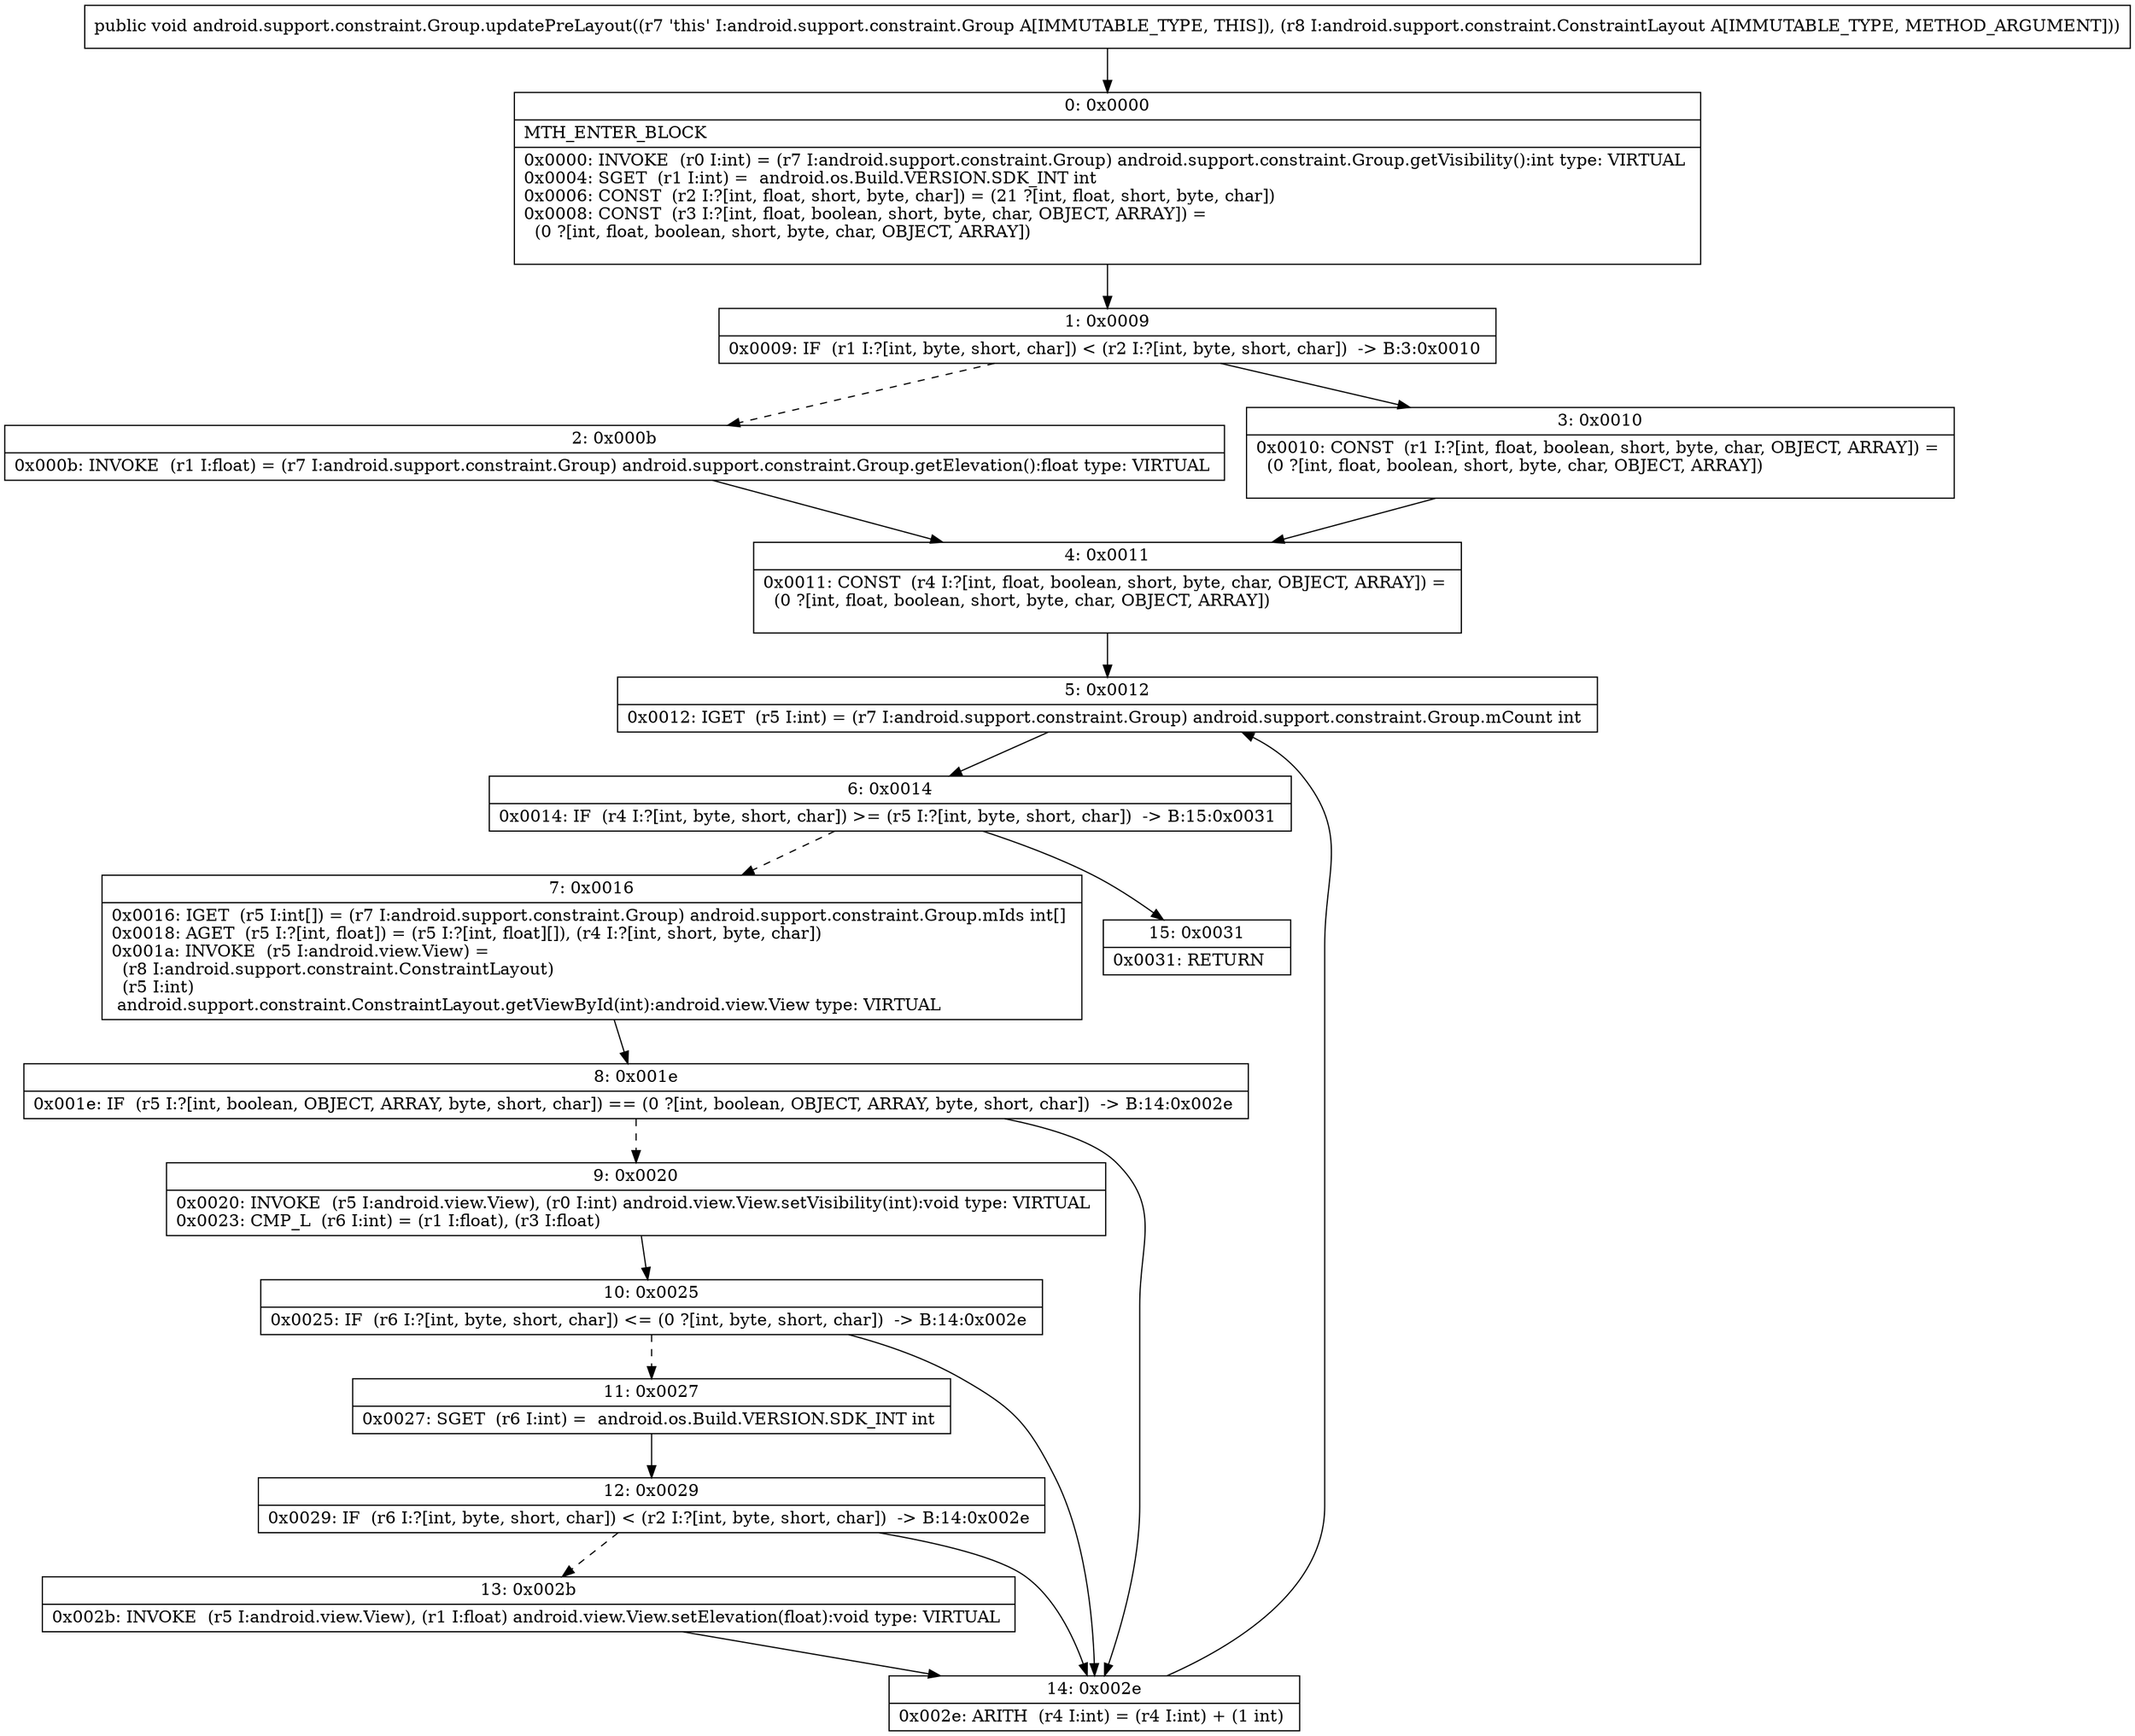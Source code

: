 digraph "CFG forandroid.support.constraint.Group.updatePreLayout(Landroid\/support\/constraint\/ConstraintLayout;)V" {
Node_0 [shape=record,label="{0\:\ 0x0000|MTH_ENTER_BLOCK\l|0x0000: INVOKE  (r0 I:int) = (r7 I:android.support.constraint.Group) android.support.constraint.Group.getVisibility():int type: VIRTUAL \l0x0004: SGET  (r1 I:int) =  android.os.Build.VERSION.SDK_INT int \l0x0006: CONST  (r2 I:?[int, float, short, byte, char]) = (21 ?[int, float, short, byte, char]) \l0x0008: CONST  (r3 I:?[int, float, boolean, short, byte, char, OBJECT, ARRAY]) = \l  (0 ?[int, float, boolean, short, byte, char, OBJECT, ARRAY])\l \l}"];
Node_1 [shape=record,label="{1\:\ 0x0009|0x0009: IF  (r1 I:?[int, byte, short, char]) \< (r2 I:?[int, byte, short, char])  \-\> B:3:0x0010 \l}"];
Node_2 [shape=record,label="{2\:\ 0x000b|0x000b: INVOKE  (r1 I:float) = (r7 I:android.support.constraint.Group) android.support.constraint.Group.getElevation():float type: VIRTUAL \l}"];
Node_3 [shape=record,label="{3\:\ 0x0010|0x0010: CONST  (r1 I:?[int, float, boolean, short, byte, char, OBJECT, ARRAY]) = \l  (0 ?[int, float, boolean, short, byte, char, OBJECT, ARRAY])\l \l}"];
Node_4 [shape=record,label="{4\:\ 0x0011|0x0011: CONST  (r4 I:?[int, float, boolean, short, byte, char, OBJECT, ARRAY]) = \l  (0 ?[int, float, boolean, short, byte, char, OBJECT, ARRAY])\l \l}"];
Node_5 [shape=record,label="{5\:\ 0x0012|0x0012: IGET  (r5 I:int) = (r7 I:android.support.constraint.Group) android.support.constraint.Group.mCount int \l}"];
Node_6 [shape=record,label="{6\:\ 0x0014|0x0014: IF  (r4 I:?[int, byte, short, char]) \>= (r5 I:?[int, byte, short, char])  \-\> B:15:0x0031 \l}"];
Node_7 [shape=record,label="{7\:\ 0x0016|0x0016: IGET  (r5 I:int[]) = (r7 I:android.support.constraint.Group) android.support.constraint.Group.mIds int[] \l0x0018: AGET  (r5 I:?[int, float]) = (r5 I:?[int, float][]), (r4 I:?[int, short, byte, char]) \l0x001a: INVOKE  (r5 I:android.view.View) = \l  (r8 I:android.support.constraint.ConstraintLayout)\l  (r5 I:int)\l android.support.constraint.ConstraintLayout.getViewById(int):android.view.View type: VIRTUAL \l}"];
Node_8 [shape=record,label="{8\:\ 0x001e|0x001e: IF  (r5 I:?[int, boolean, OBJECT, ARRAY, byte, short, char]) == (0 ?[int, boolean, OBJECT, ARRAY, byte, short, char])  \-\> B:14:0x002e \l}"];
Node_9 [shape=record,label="{9\:\ 0x0020|0x0020: INVOKE  (r5 I:android.view.View), (r0 I:int) android.view.View.setVisibility(int):void type: VIRTUAL \l0x0023: CMP_L  (r6 I:int) = (r1 I:float), (r3 I:float) \l}"];
Node_10 [shape=record,label="{10\:\ 0x0025|0x0025: IF  (r6 I:?[int, byte, short, char]) \<= (0 ?[int, byte, short, char])  \-\> B:14:0x002e \l}"];
Node_11 [shape=record,label="{11\:\ 0x0027|0x0027: SGET  (r6 I:int) =  android.os.Build.VERSION.SDK_INT int \l}"];
Node_12 [shape=record,label="{12\:\ 0x0029|0x0029: IF  (r6 I:?[int, byte, short, char]) \< (r2 I:?[int, byte, short, char])  \-\> B:14:0x002e \l}"];
Node_13 [shape=record,label="{13\:\ 0x002b|0x002b: INVOKE  (r5 I:android.view.View), (r1 I:float) android.view.View.setElevation(float):void type: VIRTUAL \l}"];
Node_14 [shape=record,label="{14\:\ 0x002e|0x002e: ARITH  (r4 I:int) = (r4 I:int) + (1 int) \l}"];
Node_15 [shape=record,label="{15\:\ 0x0031|0x0031: RETURN   \l}"];
MethodNode[shape=record,label="{public void android.support.constraint.Group.updatePreLayout((r7 'this' I:android.support.constraint.Group A[IMMUTABLE_TYPE, THIS]), (r8 I:android.support.constraint.ConstraintLayout A[IMMUTABLE_TYPE, METHOD_ARGUMENT])) }"];
MethodNode -> Node_0;
Node_0 -> Node_1;
Node_1 -> Node_2[style=dashed];
Node_1 -> Node_3;
Node_2 -> Node_4;
Node_3 -> Node_4;
Node_4 -> Node_5;
Node_5 -> Node_6;
Node_6 -> Node_7[style=dashed];
Node_6 -> Node_15;
Node_7 -> Node_8;
Node_8 -> Node_9[style=dashed];
Node_8 -> Node_14;
Node_9 -> Node_10;
Node_10 -> Node_11[style=dashed];
Node_10 -> Node_14;
Node_11 -> Node_12;
Node_12 -> Node_13[style=dashed];
Node_12 -> Node_14;
Node_13 -> Node_14;
Node_14 -> Node_5;
}

